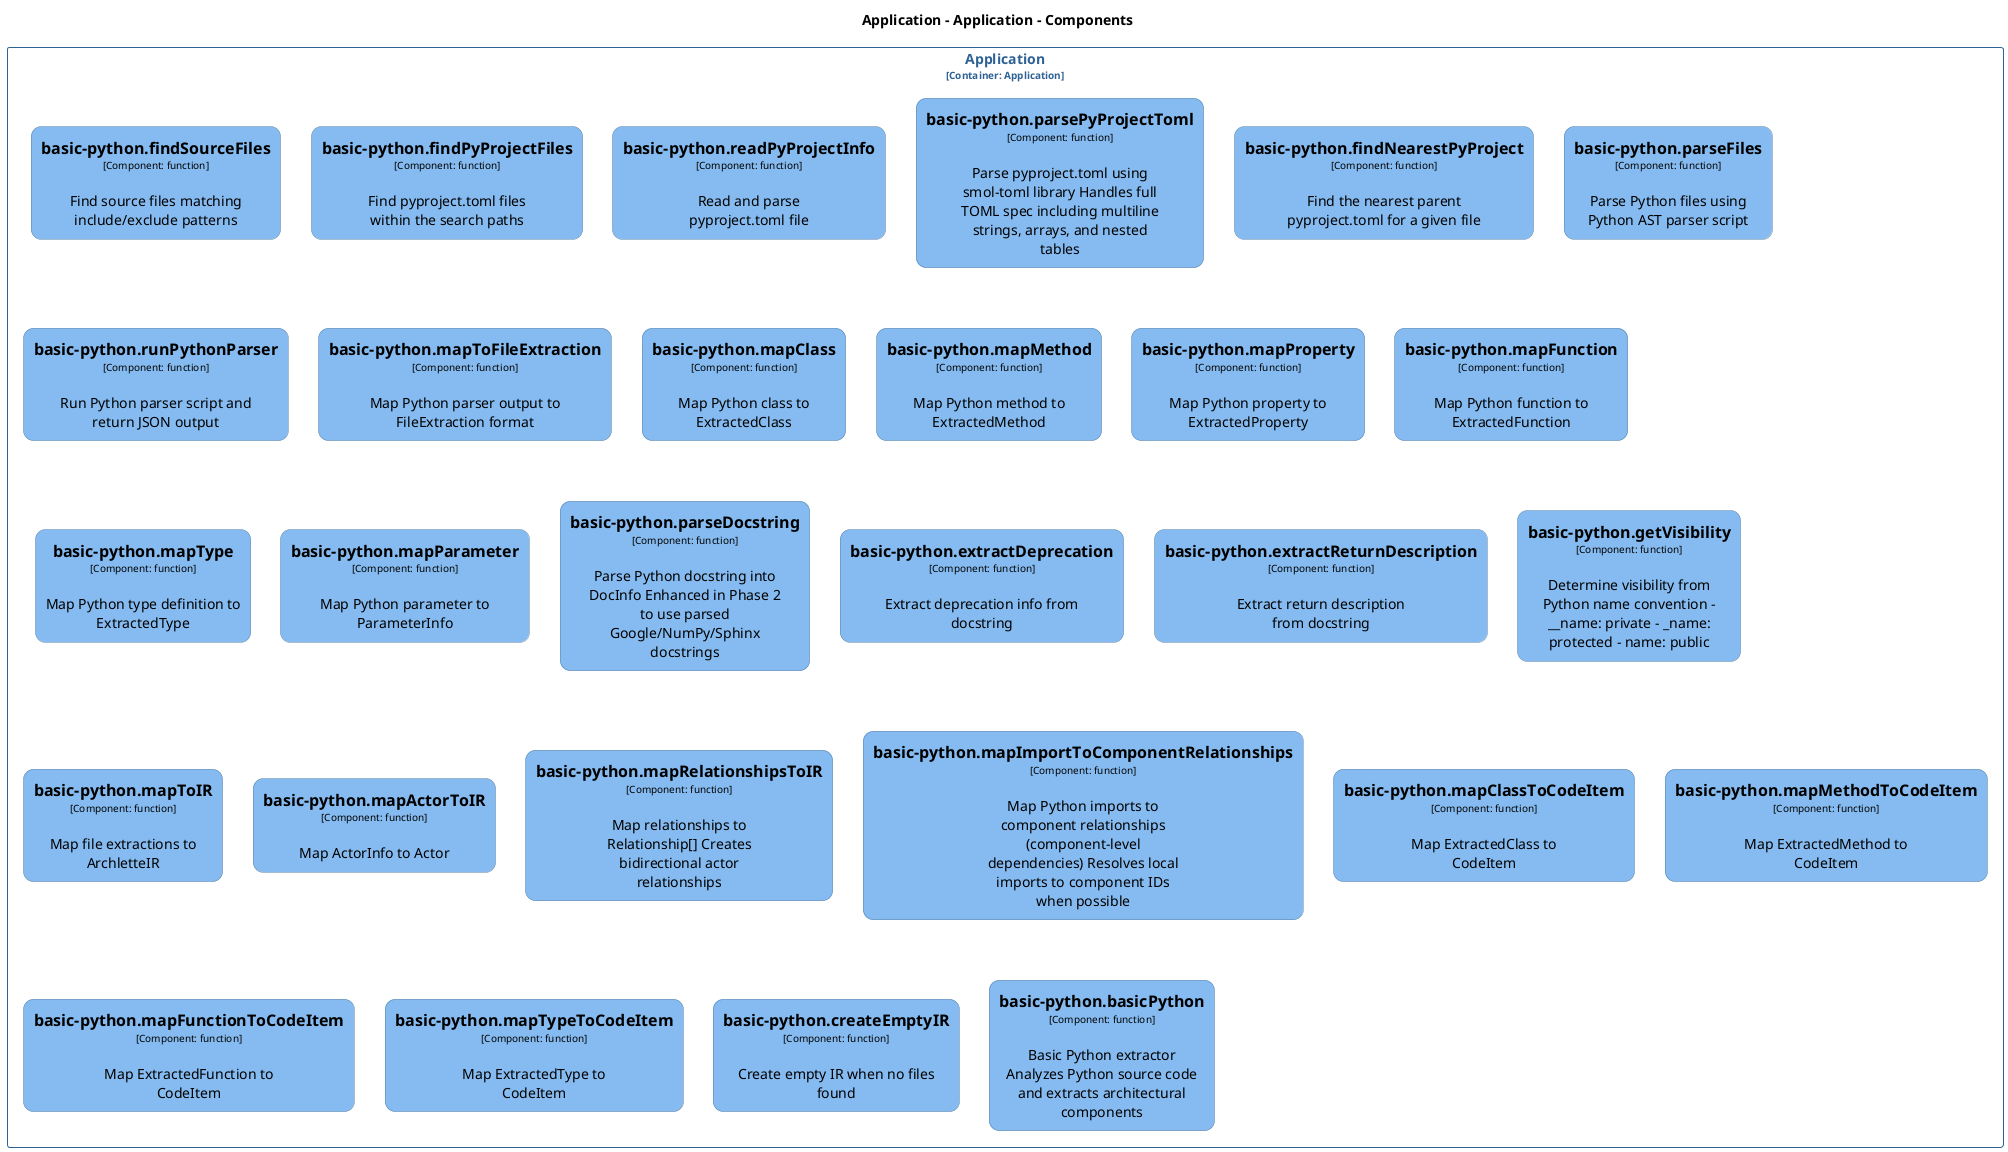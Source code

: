 @startuml
set separator none
title Application - Application - Components

top to bottom direction
skinparam ranksep 60
skinparam nodesep 30

skinparam {
  arrowFontSize 10
  defaultTextAlignment center
  wrapWidth 200
  maxMessageSize 100
  defaultFontName "Arial"
}

hide stereotype

skinparam rectangle<<Application.Application.basicpythonbasicPython>> {
  BackgroundColor #85bbf0
  FontColor #000000
  BorderColor #5d82a8
  roundCorner 20
  shadowing false
}
skinparam rectangle<<Application.Application.basicpythoncreateEmptyIR>> {
  BackgroundColor #85bbf0
  FontColor #000000
  BorderColor #5d82a8
  roundCorner 20
  shadowing false
}
skinparam rectangle<<Application.Application.basicpythonextractDeprecation>> {
  BackgroundColor #85bbf0
  FontColor #000000
  BorderColor #5d82a8
  roundCorner 20
  shadowing false
}
skinparam rectangle<<Application.Application.basicpythonextractReturnDescription>> {
  BackgroundColor #85bbf0
  FontColor #000000
  BorderColor #5d82a8
  roundCorner 20
  shadowing false
}
skinparam rectangle<<Application.Application.basicpythonfindNearestPyProject>> {
  BackgroundColor #85bbf0
  FontColor #000000
  BorderColor #5d82a8
  roundCorner 20
  shadowing false
}
skinparam rectangle<<Application.Application.basicpythonfindPyProjectFiles>> {
  BackgroundColor #85bbf0
  FontColor #000000
  BorderColor #5d82a8
  roundCorner 20
  shadowing false
}
skinparam rectangle<<Application.Application.basicpythonfindSourceFiles>> {
  BackgroundColor #85bbf0
  FontColor #000000
  BorderColor #5d82a8
  roundCorner 20
  shadowing false
}
skinparam rectangle<<Application.Application.basicpythongetVisibility>> {
  BackgroundColor #85bbf0
  FontColor #000000
  BorderColor #5d82a8
  roundCorner 20
  shadowing false
}
skinparam rectangle<<Application.Application.basicpythonmapActorToIR>> {
  BackgroundColor #85bbf0
  FontColor #000000
  BorderColor #5d82a8
  roundCorner 20
  shadowing false
}
skinparam rectangle<<Application.Application.basicpythonmapClass>> {
  BackgroundColor #85bbf0
  FontColor #000000
  BorderColor #5d82a8
  roundCorner 20
  shadowing false
}
skinparam rectangle<<Application.Application.basicpythonmapClassToCodeItem>> {
  BackgroundColor #85bbf0
  FontColor #000000
  BorderColor #5d82a8
  roundCorner 20
  shadowing false
}
skinparam rectangle<<Application.Application.basicpythonmapFunction>> {
  BackgroundColor #85bbf0
  FontColor #000000
  BorderColor #5d82a8
  roundCorner 20
  shadowing false
}
skinparam rectangle<<Application.Application.basicpythonmapFunctionToCodeItem>> {
  BackgroundColor #85bbf0
  FontColor #000000
  BorderColor #5d82a8
  roundCorner 20
  shadowing false
}
skinparam rectangle<<Application.Application.basicpythonmapImportToComponentRelationships>> {
  BackgroundColor #85bbf0
  FontColor #000000
  BorderColor #5d82a8
  roundCorner 20
  shadowing false
}
skinparam rectangle<<Application.Application.basicpythonmapMethod>> {
  BackgroundColor #85bbf0
  FontColor #000000
  BorderColor #5d82a8
  roundCorner 20
  shadowing false
}
skinparam rectangle<<Application.Application.basicpythonmapMethodToCodeItem>> {
  BackgroundColor #85bbf0
  FontColor #000000
  BorderColor #5d82a8
  roundCorner 20
  shadowing false
}
skinparam rectangle<<Application.Application.basicpythonmapParameter>> {
  BackgroundColor #85bbf0
  FontColor #000000
  BorderColor #5d82a8
  roundCorner 20
  shadowing false
}
skinparam rectangle<<Application.Application.basicpythonmapProperty>> {
  BackgroundColor #85bbf0
  FontColor #000000
  BorderColor #5d82a8
  roundCorner 20
  shadowing false
}
skinparam rectangle<<Application.Application.basicpythonmapRelationshipsToIR>> {
  BackgroundColor #85bbf0
  FontColor #000000
  BorderColor #5d82a8
  roundCorner 20
  shadowing false
}
skinparam rectangle<<Application.Application.basicpythonmapToFileExtraction>> {
  BackgroundColor #85bbf0
  FontColor #000000
  BorderColor #5d82a8
  roundCorner 20
  shadowing false
}
skinparam rectangle<<Application.Application.basicpythonmapToIR>> {
  BackgroundColor #85bbf0
  FontColor #000000
  BorderColor #5d82a8
  roundCorner 20
  shadowing false
}
skinparam rectangle<<Application.Application.basicpythonmapType>> {
  BackgroundColor #85bbf0
  FontColor #000000
  BorderColor #5d82a8
  roundCorner 20
  shadowing false
}
skinparam rectangle<<Application.Application.basicpythonmapTypeToCodeItem>> {
  BackgroundColor #85bbf0
  FontColor #000000
  BorderColor #5d82a8
  roundCorner 20
  shadowing false
}
skinparam rectangle<<Application.Application.basicpythonparseDocstring>> {
  BackgroundColor #85bbf0
  FontColor #000000
  BorderColor #5d82a8
  roundCorner 20
  shadowing false
}
skinparam rectangle<<Application.Application.basicpythonparseFiles>> {
  BackgroundColor #85bbf0
  FontColor #000000
  BorderColor #5d82a8
  roundCorner 20
  shadowing false
}
skinparam rectangle<<Application.Application.basicpythonparsePyProjectToml>> {
  BackgroundColor #85bbf0
  FontColor #000000
  BorderColor #5d82a8
  roundCorner 20
  shadowing false
}
skinparam rectangle<<Application.Application.basicpythonreadPyProjectInfo>> {
  BackgroundColor #85bbf0
  FontColor #000000
  BorderColor #5d82a8
  roundCorner 20
  shadowing false
}
skinparam rectangle<<Application.Application.basicpythonrunPythonParser>> {
  BackgroundColor #85bbf0
  FontColor #000000
  BorderColor #5d82a8
  roundCorner 20
  shadowing false
}
skinparam rectangle<<Application.Application>> {
  BorderColor #2e6295
  FontColor #2e6295
  shadowing false
}

rectangle "Application\n<size:10>[Container: Application]</size>" <<Application.Application>> {
  rectangle "==basic-python.findSourceFiles\n<size:10>[Component: function]</size>\n\nFind source files matching include/exclude patterns" <<Application.Application.basicpythonfindSourceFiles>> as Application.Application.basicpythonfindSourceFiles
  rectangle "==basic-python.findPyProjectFiles\n<size:10>[Component: function]</size>\n\nFind pyproject.toml files within the search paths" <<Application.Application.basicpythonfindPyProjectFiles>> as Application.Application.basicpythonfindPyProjectFiles
  rectangle "==basic-python.readPyProjectInfo\n<size:10>[Component: function]</size>\n\nRead and parse pyproject.toml file" <<Application.Application.basicpythonreadPyProjectInfo>> as Application.Application.basicpythonreadPyProjectInfo
  rectangle "==basic-python.parsePyProjectToml\n<size:10>[Component: function]</size>\n\nParse pyproject.toml using smol-toml library Handles full TOML spec including multiline strings, arrays, and nested tables" <<Application.Application.basicpythonparsePyProjectToml>> as Application.Application.basicpythonparsePyProjectToml
  rectangle "==basic-python.findNearestPyProject\n<size:10>[Component: function]</size>\n\nFind the nearest parent pyproject.toml for a given file" <<Application.Application.basicpythonfindNearestPyProject>> as Application.Application.basicpythonfindNearestPyProject
  rectangle "==basic-python.parseFiles\n<size:10>[Component: function]</size>\n\nParse Python files using Python AST parser script" <<Application.Application.basicpythonparseFiles>> as Application.Application.basicpythonparseFiles
  rectangle "==basic-python.runPythonParser\n<size:10>[Component: function]</size>\n\nRun Python parser script and return JSON output" <<Application.Application.basicpythonrunPythonParser>> as Application.Application.basicpythonrunPythonParser
  rectangle "==basic-python.mapToFileExtraction\n<size:10>[Component: function]</size>\n\nMap Python parser output to FileExtraction format" <<Application.Application.basicpythonmapToFileExtraction>> as Application.Application.basicpythonmapToFileExtraction
  rectangle "==basic-python.mapClass\n<size:10>[Component: function]</size>\n\nMap Python class to ExtractedClass" <<Application.Application.basicpythonmapClass>> as Application.Application.basicpythonmapClass
  rectangle "==basic-python.mapMethod\n<size:10>[Component: function]</size>\n\nMap Python method to ExtractedMethod" <<Application.Application.basicpythonmapMethod>> as Application.Application.basicpythonmapMethod
  rectangle "==basic-python.mapProperty\n<size:10>[Component: function]</size>\n\nMap Python property to ExtractedProperty" <<Application.Application.basicpythonmapProperty>> as Application.Application.basicpythonmapProperty
  rectangle "==basic-python.mapFunction\n<size:10>[Component: function]</size>\n\nMap Python function to ExtractedFunction" <<Application.Application.basicpythonmapFunction>> as Application.Application.basicpythonmapFunction
  rectangle "==basic-python.mapType\n<size:10>[Component: function]</size>\n\nMap Python type definition to ExtractedType" <<Application.Application.basicpythonmapType>> as Application.Application.basicpythonmapType
  rectangle "==basic-python.mapParameter\n<size:10>[Component: function]</size>\n\nMap Python parameter to ParameterInfo" <<Application.Application.basicpythonmapParameter>> as Application.Application.basicpythonmapParameter
  rectangle "==basic-python.parseDocstring\n<size:10>[Component: function]</size>\n\nParse Python docstring into DocInfo Enhanced in Phase 2 to use parsed Google/NumPy/Sphinx docstrings" <<Application.Application.basicpythonparseDocstring>> as Application.Application.basicpythonparseDocstring
  rectangle "==basic-python.extractDeprecation\n<size:10>[Component: function]</size>\n\nExtract deprecation info from docstring" <<Application.Application.basicpythonextractDeprecation>> as Application.Application.basicpythonextractDeprecation
  rectangle "==basic-python.extractReturnDescription\n<size:10>[Component: function]</size>\n\nExtract return description from docstring" <<Application.Application.basicpythonextractReturnDescription>> as Application.Application.basicpythonextractReturnDescription
  rectangle "==basic-python.getVisibility\n<size:10>[Component: function]</size>\n\nDetermine visibility from Python name convention - __name: private - _name: protected - name: public" <<Application.Application.basicpythongetVisibility>> as Application.Application.basicpythongetVisibility
  rectangle "==basic-python.mapToIR\n<size:10>[Component: function]</size>\n\nMap file extractions to ArchletteIR" <<Application.Application.basicpythonmapToIR>> as Application.Application.basicpythonmapToIR
  rectangle "==basic-python.mapActorToIR\n<size:10>[Component: function]</size>\n\nMap ActorInfo to Actor" <<Application.Application.basicpythonmapActorToIR>> as Application.Application.basicpythonmapActorToIR
  rectangle "==basic-python.mapRelationshipsToIR\n<size:10>[Component: function]</size>\n\nMap relationships to Relationship[] Creates bidirectional actor relationships" <<Application.Application.basicpythonmapRelationshipsToIR>> as Application.Application.basicpythonmapRelationshipsToIR
  rectangle "==basic-python.mapImportToComponentRelationships\n<size:10>[Component: function]</size>\n\nMap Python imports to component relationships (component-level dependencies) Resolves local imports to component IDs when possible" <<Application.Application.basicpythonmapImportToComponentRelationships>> as Application.Application.basicpythonmapImportToComponentRelationships
  rectangle "==basic-python.mapClassToCodeItem\n<size:10>[Component: function]</size>\n\nMap ExtractedClass to CodeItem" <<Application.Application.basicpythonmapClassToCodeItem>> as Application.Application.basicpythonmapClassToCodeItem
  rectangle "==basic-python.mapMethodToCodeItem\n<size:10>[Component: function]</size>\n\nMap ExtractedMethod to CodeItem" <<Application.Application.basicpythonmapMethodToCodeItem>> as Application.Application.basicpythonmapMethodToCodeItem
  rectangle "==basic-python.mapFunctionToCodeItem\n<size:10>[Component: function]</size>\n\nMap ExtractedFunction to CodeItem" <<Application.Application.basicpythonmapFunctionToCodeItem>> as Application.Application.basicpythonmapFunctionToCodeItem
  rectangle "==basic-python.mapTypeToCodeItem\n<size:10>[Component: function]</size>\n\nMap ExtractedType to CodeItem" <<Application.Application.basicpythonmapTypeToCodeItem>> as Application.Application.basicpythonmapTypeToCodeItem
  rectangle "==basic-python.createEmptyIR\n<size:10>[Component: function]</size>\n\nCreate empty IR when no files found" <<Application.Application.basicpythoncreateEmptyIR>> as Application.Application.basicpythoncreateEmptyIR
  rectangle "==basic-python.basicPython\n<size:10>[Component: function]</size>\n\nBasic Python extractor Analyzes Python source code and extracts architectural components" <<Application.Application.basicpythonbasicPython>> as Application.Application.basicpythonbasicPython
}

@enduml